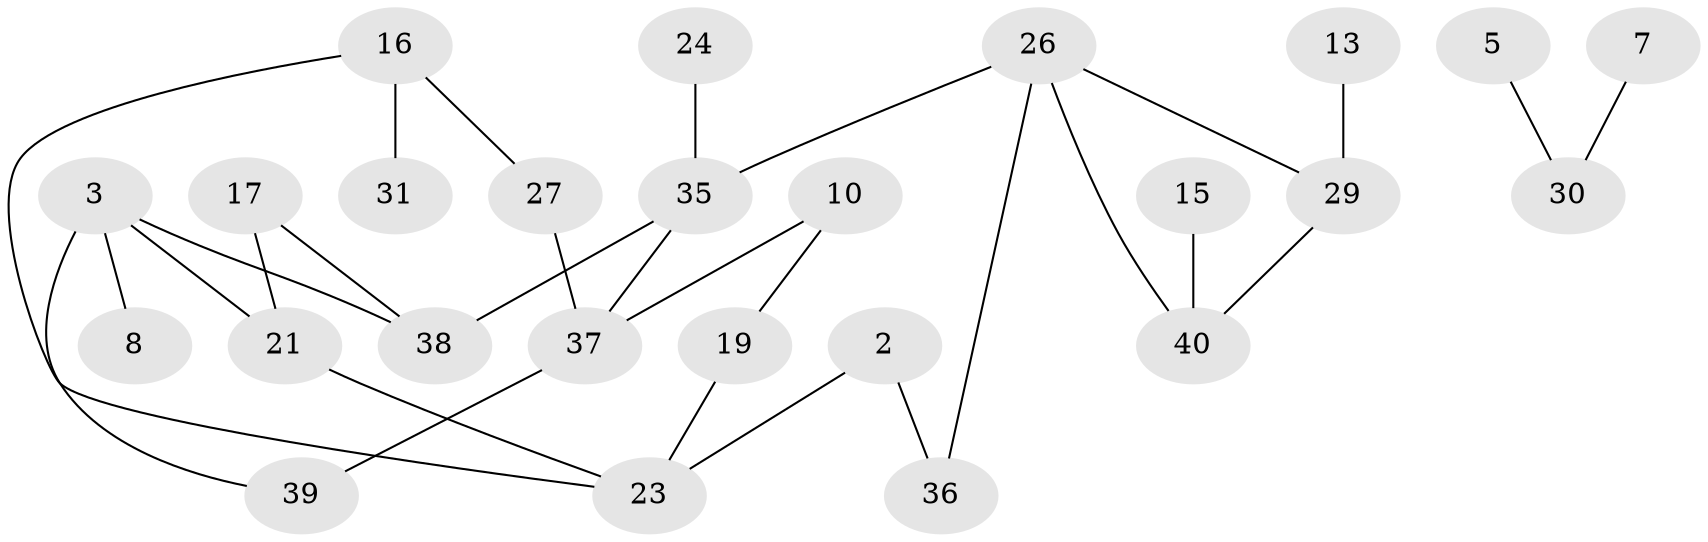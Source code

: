 // original degree distribution, {2: 0.2875, 1: 0.3125, 4: 0.0625, 3: 0.2, 0: 0.125, 5: 0.0125}
// Generated by graph-tools (version 1.1) at 2025/35/03/04/25 23:35:54]
// undirected, 25 vertices, 29 edges
graph export_dot {
  node [color=gray90,style=filled];
  2;
  3;
  5;
  7;
  8;
  10;
  13;
  15;
  16;
  17;
  19;
  21;
  23;
  24;
  26;
  27;
  29;
  30;
  31;
  35;
  36;
  37;
  38;
  39;
  40;
  2 -- 23 [weight=1.0];
  2 -- 36 [weight=1.0];
  3 -- 8 [weight=1.0];
  3 -- 21 [weight=1.0];
  3 -- 38 [weight=1.0];
  3 -- 39 [weight=1.0];
  5 -- 30 [weight=1.0];
  7 -- 30 [weight=1.0];
  10 -- 19 [weight=1.0];
  10 -- 37 [weight=1.0];
  13 -- 29 [weight=1.0];
  15 -- 40 [weight=1.0];
  16 -- 23 [weight=1.0];
  16 -- 27 [weight=1.0];
  16 -- 31 [weight=2.0];
  17 -- 21 [weight=1.0];
  17 -- 38 [weight=1.0];
  19 -- 23 [weight=1.0];
  21 -- 23 [weight=1.0];
  24 -- 35 [weight=1.0];
  26 -- 29 [weight=1.0];
  26 -- 35 [weight=1.0];
  26 -- 36 [weight=1.0];
  26 -- 40 [weight=1.0];
  27 -- 37 [weight=1.0];
  29 -- 40 [weight=1.0];
  35 -- 37 [weight=2.0];
  35 -- 38 [weight=1.0];
  37 -- 39 [weight=1.0];
}
